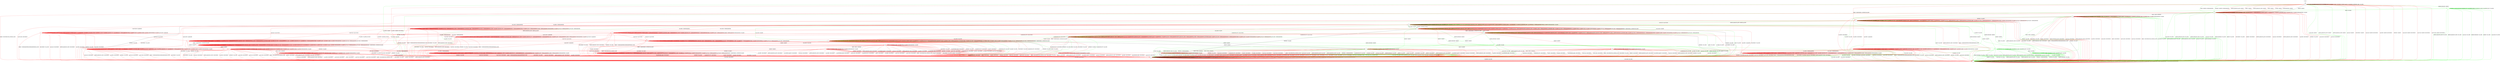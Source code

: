 digraph "" {
	graph ["Incoming time"=0.09786128997802734,
		"Outgoing time"=0.15179872512817383,
		Output="{'States': 36, 'Transitions': 837, 'Filename': '../results/ssh/OpenSSH-DropBear-z3-1.dot'}",
		Reference="{'States': 32, 'Transitions': 683, 'Filename': '../subjects/ssh/OpenSSH.dot'}",
		Solver=z3,
		Updated="{'States': 18, 'Transitions': 222, 'Filename': '../subjects/ssh/DropBear.dot'}",
		"f-measure"=0.15027624309392265,
		precision=0.3063063063063063,
		recall=0.09956076134699854
	];
	a -> a	[key=0,
		label="CH_CLOSE / CH_NONE"];
	a -> a	[key=1,
		label="CH_REQUEST_PTY / CH_NONE"];
	a -> a	[key=2,
		label="CH_EOF / CH_NONE"];
	a -> a	[key=3,
		label="CH_DATA / CH_NONE"];
	a -> a	[key=4,
		color=green,
		label="KEX30 / UNIMPLEMENTED"];
	a -> a	[key=5,
		color=red,
		label="CH_WINDOW_ADJUST / CH_NONE"];
	a -> a	[key=6,
		color=red,
		label="DEBUG / NO_RESP"];
	a -> a	[key=7,
		color=red,
		label="CH_EXTENDED_DATA / CH_NONE"];
	a -> a	[key=8,
		color=red,
		label="IGNORE / NO_RESP"];
	a -> a	[key=9,
		color=red,
		label="UNIMPLEMENTED / NO_RESP"];
	a -> b	[key=0,
		color=green,
		label="CH_OPEN / NO_CONN"];
	a -> b	[key=1,
		color=red,
		label="CH_OPEN / DISCONNECT"];
	a -> j	[key=0,
		color=green,
		label="UA_PK_NOK / NO_CONN"];
	a -> j	[key=1,
		color=green,
		label="SERVICE_REQUEST_AUTH / NO_CONN"];
	a -> j	[key=2,
		color=green,
		label="SERVICE_REQUEST_CONN / NO_CONN"];
	a -> j	[key=3,
		color=green,
		label="UA_PK_OK / NO_CONN"];
	a -> j	[key=4,
		color=green,
		label="KEXINIT_PROCEED / NO_CONN"];
	a -> j	[key=5,
		color=green,
		label="KEXINIT / NO_CONN"];
	a -> j	[key=6,
		color=red,
		label="DISCONNECT / NO_CONN"];
	a -> j	[key=7,
		color=red,
		label="KEXINIT / DISCONNECT"];
	a -> j	[key=8,
		color=red,
		label="SERVICE_REQUEST_AUTH / DISCONNECT"];
	a -> j	[key=9,
		color=red,
		label="UA_PK_OK / DISCONNECT"];
	a -> j	[key=10,
		color=red,
		label="SERVICE_REQUEST_CONN / DISCONNECT"];
	a -> j	[key=11,
		color=red,
		label="UA_NONE / DISCONNECT"];
	a -> j	[key=12,
		color=red,
		label="UA_PK_NOK / DISCONNECT"];
	a -> j	[key=13,
		color=red,
		label="KEX30 / DISCONNECT"];
	a -> j	[key=14,
		color=red,
		label="UA_PW_OK / DISCONNECT"];
	a -> j	[key=15,
		color=red,
		label="UA_PW_NOK / DISCONNECT"];
	a -> j	[key=16,
		color=red,
		label="REKEY / DISCONNECT|NO_CONN|NO_CONN"];
	a -> l	[key=0,
		label="NEWKEYS / NO_RESP"];
	b -> b	[key=0,
		label="KEXINIT / NO_CONN"];
	b -> b	[key=1,
		label="SERVICE_REQUEST_AUTH / NO_CONN"];
	b -> b	[key=2,
		label="UA_PK_OK / NO_CONN"];
	b -> b	[key=3,
		label="SERVICE_REQUEST_CONN / NO_CONN"];
	b -> b	[key=4,
		label="NEWKEYS / NO_CONN"];
	b -> b	[key=5,
		label="UA_PK_NOK / NO_CONN"];
	b -> b	[key=6,
		label="CH_OPEN / CH_MAX"];
	b -> b	[key=7,
		label="CH_REQUEST_PTY / NO_CONN"];
	b -> b	[key=8,
		label="KEX30 / NO_CONN"];
	b -> b	[key=9,
		label="CH_EOF / NO_CONN"];
	b -> b	[key=10,
		label="CH_DATA / NO_CONN"];
	b -> b	[key=11,
		color=green,
		label="KEXINIT_PROCEED / NO_CONN"];
	b -> b	[key=12,
		color=red,
		label="DISCONNECT / NO_CONN"];
	b -> b	[key=13,
		color=red,
		label="CH_WINDOW_ADJUST / NO_CONN"];
	b -> b	[key=14,
		color=red,
		label="DEBUG / NO_CONN"];
	b -> b	[key=15,
		color=red,
		label="UA_NONE / NO_CONN"];
	b -> b	[key=16,
		color=red,
		label="CH_EXTENDED_DATA / NO_CONN"];
	b -> b	[key=17,
		color=red,
		label="IGNORE / NO_CONN"];
	b -> b	[key=18,
		color=red,
		label="UNIMPLEMENTED / NO_CONN"];
	b -> b	[key=19,
		color=red,
		label="UA_PW_OK / NO_CONN"];
	b -> b	[key=20,
		color=red,
		label="UA_PW_NOK / NO_CONN"];
	b -> b	[key=21,
		color=red,
		label="REKEY / NO_CONN|NO_CONN|NO_CONN"];
	b -> j	[key=0,
		label="CH_CLOSE / NO_CONN"];
	c -> b	[key=0,
		label="NEWKEYS / NO_CONN"];
	c -> b	[key=1,
		color=green,
		label="KEX30 / NO_CONN"];
	c -> b	[key=2,
		color=green,
		label="CH_REQUEST_PTY / NO_CONN"];
	c -> b	[key=3,
		color=green,
		label="CH_DATA / NO_CONN"];
	c -> b	[key=4,
		color=red,
		label="DISCONNECT / NO_CONN"];
	c -> b	[key=5,
		color=red,
		label="CH_REQUEST_PTY / DISCONNECT"];
	c -> c	[key=0,
		label="CH_OPEN / CH_MAX"];
	c -> c	[key=1,
		label="CH_EOF / NO_RESP"];
	c -> c	[key=2,
		color=green,
		label="UA_PK_NOK / NO_RESP"];
	c -> c	[key=3,
		color=green,
		label="SERVICE_REQUEST_AUTH / SERVICE_ACCEPT"];
	c -> c	[key=4,
		color=green,
		label="SERVICE_REQUEST_CONN / SERVICE_ACCEPT"];
	c -> c	[key=5,
		color=green,
		label="UA_PK_OK / NO_RESP"];
	c -> c	[key=6,
		color=red,
		label="SERVICE_REQUEST_AUTH / NO_RESP"];
	c -> c	[key=7,
		color=red,
		label="CH_WINDOW_ADJUST / NO_RESP"];
	c -> c	[key=8,
		color=red,
		label="DEBUG / NO_RESP"];
	c -> c	[key=9,
		color=red,
		label="UA_PK_OK / UNIMPLEMENTED"];
	c -> c	[key=10,
		color=red,
		label="SERVICE_REQUEST_CONN / NO_RESP"];
	c -> c	[key=11,
		color=red,
		label="UA_NONE / UNIMPLEMENTED"];
	c -> c	[key=12,
		color=red,
		label="CH_EXTENDED_DATA / NO_RESP"];
	c -> c	[key=13,
		color=red,
		label="UA_PK_NOK / UNIMPLEMENTED"];
	c -> c	[key=14,
		color=red,
		label="KEX30 / NO_RESP"];
	c -> c	[key=15,
		color=red,
		label="IGNORE / NO_RESP"];
	c -> c	[key=16,
		color=red,
		label="CH_DATA / NO_RESP"];
	c -> c	[key=17,
		color=red,
		label="UNIMPLEMENTED / NO_RESP"];
	c -> c	[key=18,
		color=red,
		label="UA_PW_OK / UNIMPLEMENTED"];
	c -> c	[key=19,
		color=red,
		label="UA_PW_NOK / UNIMPLEMENTED"];
	c -> c	[key=20,
		color=red,
		label="REKEY / KEXINIT|KEX31+NEWKEYS|NO_RESP"];
	c -> h	[key=0,
		color=green,
		label="CH_CLOSE / NO_RESP"];
	c -> i	[key=0,
		label="KEXINIT / KEXINIT"];
	r	[color=green];
	c -> r	[key=0,
		color=green,
		label="KEXINIT_PROCEED / KEXINIT"];
	z	[color=red];
	c -> z	[key=0,
		color=red,
		label="CH_CLOSE / CH_CLOSE"];
	d -> a	[key=0,
		label="KEX30 / KEX31+NEWKEYS"];
	d -> b	[key=0,
		color=green,
		label="CH_OPEN / NO_CONN"];
	d -> b	[key=1,
		color=red,
		label="CH_OPEN / DISCONNECT"];
	d -> d	[key=0,
		label="CH_CLOSE / CH_NONE"];
	d -> d	[key=1,
		label="CH_REQUEST_PTY / CH_NONE"];
	d -> d	[key=2,
		label="CH_EOF / CH_NONE"];
	d -> d	[key=3,
		label="CH_DATA / CH_NONE"];
	d -> d	[key=4,
		color=green,
		label="NEWKEYS / UNIMPLEMENTED"];
	d -> d	[key=5,
		color=red,
		label="CH_WINDOW_ADJUST / CH_NONE"];
	d -> d	[key=6,
		color=red,
		label="DEBUG / NO_RESP"];
	d -> d	[key=7,
		color=red,
		label="CH_EXTENDED_DATA / CH_NONE"];
	d -> d	[key=8,
		color=red,
		label="IGNORE / NO_RESP"];
	d -> d	[key=9,
		color=red,
		label="UNIMPLEMENTED / NO_RESP"];
	d -> j	[key=0,
		color=green,
		label="UA_PK_NOK / NO_CONN"];
	d -> j	[key=1,
		color=green,
		label="SERVICE_REQUEST_AUTH / NO_CONN"];
	d -> j	[key=2,
		color=green,
		label="SERVICE_REQUEST_CONN / NO_CONN"];
	d -> j	[key=3,
		color=green,
		label="UA_PK_OK / NO_CONN"];
	d -> j	[key=4,
		color=green,
		label="KEXINIT_PROCEED / NO_CONN"];
	d -> j	[key=5,
		color=green,
		label="KEXINIT / NO_CONN"];
	d -> j	[key=6,
		color=red,
		label="DISCONNECT / NO_CONN"];
	d -> j	[key=7,
		color=red,
		label="KEXINIT / DISCONNECT"];
	d -> j	[key=8,
		color=red,
		label="SERVICE_REQUEST_AUTH / DISCONNECT"];
	d -> j	[key=9,
		color=red,
		label="UA_PK_OK / DISCONNECT"];
	d -> j	[key=10,
		color=red,
		label="SERVICE_REQUEST_CONN / DISCONNECT"];
	d -> j	[key=11,
		color=red,
		label="UA_NONE / DISCONNECT"];
	d -> j	[key=12,
		color=red,
		label="NEWKEYS / NO_CONN"];
	d -> j	[key=13,
		color=red,
		label="UA_PK_NOK / DISCONNECT"];
	d -> j	[key=14,
		color=red,
		label="UA_PW_OK / DISCONNECT"];
	d -> j	[key=15,
		color=red,
		label="UA_PW_NOK / DISCONNECT"];
	d -> j	[key=16,
		color=red,
		label="REKEY / DISCONNECT|NO_CONN|NO_CONN"];
	e -> b	[key=0,
		color=green,
		label="UA_PK_NOK / NO_CONN"];
	e -> b	[key=1,
		color=green,
		label="SERVICE_REQUEST_AUTH / NO_CONN"];
	e -> b	[key=2,
		color=green,
		label="SERVICE_REQUEST_CONN / NO_CONN"];
	e -> b	[key=3,
		color=green,
		label="CH_REQUEST_PTY / NO_CONN"];
	e -> b	[key=4,
		color=green,
		label="CH_DATA / NO_CONN"];
	e -> b	[key=5,
		color=green,
		label="UA_PK_OK / NO_CONN"];
	e -> b	[key=6,
		color=green,
		label="KEXINIT_PROCEED / NO_CONN"];
	e -> b	[key=7,
		color=green,
		label="KEXINIT / NO_CONN"];
	e -> b	[key=8,
		color=green,
		label="CH_EOF / NO_CONN"];
	e -> b	[key=9,
		color=red,
		label="DISCONNECT / NO_CONN"];
	e -> b	[key=10,
		color=red,
		label="KEXINIT / DISCONNECT"];
	e -> b	[key=11,
		color=red,
		label="SERVICE_REQUEST_AUTH / DISCONNECT"];
	e -> b	[key=12,
		color=red,
		label="CH_WINDOW_ADJUST / DISCONNECT"];
	e -> b	[key=13,
		color=red,
		label="UA_PK_OK / DISCONNECT"];
	e -> b	[key=14,
		color=red,
		label="SERVICE_REQUEST_CONN / DISCONNECT"];
	e -> b	[key=15,
		color=red,
		label="UA_NONE / DISCONNECT"];
	e -> b	[key=16,
		color=red,
		label="CH_EXTENDED_DATA / DISCONNECT"];
	e -> b	[key=17,
		color=red,
		label="UA_PK_NOK / DISCONNECT"];
	e -> b	[key=18,
		color=red,
		label="CH_REQUEST_PTY / DISCONNECT"];
	e -> b	[key=19,
		color=red,
		label="KEX30 / DISCONNECT"];
	e -> b	[key=20,
		color=red,
		label="CH_EOF / DISCONNECT"];
	e -> b	[key=21,
		color=red,
		label="CH_DATA / DISCONNECT"];
	e -> b	[key=22,
		color=red,
		label="UA_PW_OK / DISCONNECT"];
	e -> b	[key=23,
		color=red,
		label="UA_PW_NOK / DISCONNECT"];
	e -> b	[key=24,
		color=red,
		label="REKEY / DISCONNECT|NO_CONN|NO_CONN"];
	e -> e	[key=0,
		label="CH_OPEN / CH_MAX"];
	e -> e	[key=1,
		color=green,
		label="KEX30 / UNIMPLEMENTED"];
	e -> e	[key=2,
		color=red,
		label="DEBUG / NO_RESP"];
	e -> e	[key=3,
		color=red,
		label="IGNORE / NO_RESP"];
	e -> e	[key=4,
		color=red,
		label="UNIMPLEMENTED / NO_RESP"];
	e -> j	[key=0,
		color=green,
		label="CH_CLOSE / NO_CONN"];
	e -> j	[key=1,
		color=red,
		label="CH_CLOSE / DISCONNECT"];
	e -> n	[key=0,
		label="NEWKEYS / NO_RESP"];
	f -> b	[key=0,
		color=green,
		label="CH_OPEN / KEXINIT"];
	f -> b	[key=1,
		color=red,
		label="CH_OPEN / KEXINIT+DISCONNECT"];
	f -> d	[key=0,
		label="KEXINIT / KEXINIT"];
	f -> d	[key=1,
		color=green,
		label="KEX30 / KEXINIT+UNIMPLEMENTED"];
	f -> d	[key=2,
		color=green,
		label="NEWKEYS / KEXINIT+UNIMPLEMENTED"];
	f -> d	[key=3,
		color=red,
		label="SERVICE_REQUEST_AUTH / KEXINIT"];
	f -> d	[key=4,
		color=red,
		label="DEBUG / KEXINIT"];
	f -> d	[key=5,
		color=red,
		label="SERVICE_REQUEST_CONN / KEXINIT"];
	f -> d	[key=6,
		color=red,
		label="KEX30 / KEXINIT"];
	f -> d	[key=7,
		color=red,
		label="IGNORE / KEXINIT"];
	f -> d	[key=8,
		color=red,
		label="UNIMPLEMENTED / KEXINIT"];
	f -> f	[key=0,
		label="CH_CLOSE / CH_NONE"];
	f -> f	[key=1,
		label="CH_REQUEST_PTY / CH_NONE"];
	f -> f	[key=2,
		label="CH_EOF / CH_NONE"];
	f -> f	[key=3,
		label="CH_DATA / CH_NONE"];
	f -> f	[key=4,
		color=red,
		label="CH_WINDOW_ADJUST / CH_NONE"];
	f -> f	[key=5,
		color=red,
		label="CH_EXTENDED_DATA / CH_NONE"];
	f -> j	[key=0,
		color=green,
		label="UA_PK_NOK / KEXINIT"];
	f -> j	[key=1,
		color=green,
		label="SERVICE_REQUEST_AUTH / KEXINIT"];
	f -> j	[key=2,
		color=green,
		label="SERVICE_REQUEST_CONN / KEXINIT"];
	f -> j	[key=3,
		color=green,
		label="UA_PK_OK / KEXINIT"];
	f -> j	[key=4,
		color=red,
		label="DISCONNECT / KEXINIT"];
	f -> j	[key=5,
		color=red,
		label="UA_PK_OK / KEXINIT+DISCONNECT"];
	f -> j	[key=6,
		color=red,
		label="UA_NONE / KEXINIT+DISCONNECT"];
	f -> j	[key=7,
		color=red,
		label="NEWKEYS / KEXINIT"];
	f -> j	[key=8,
		color=red,
		label="UA_PK_NOK / KEXINIT+DISCONNECT"];
	f -> j	[key=9,
		color=red,
		label="UA_PW_OK / KEXINIT+DISCONNECT"];
	f -> j	[key=10,
		color=red,
		label="UA_PW_NOK / KEXINIT+DISCONNECT"];
	f -> l	[key=0,
		color=red,
		label="REKEY / KEXINIT|KEX31+NEWKEYS|NO_RESP"];
	o	[color=green];
	f -> o	[key=0,
		color=green,
		label="KEXINIT_PROCEED / KEXINIT"];
	g -> b	[key=0,
		label="NEWKEYS / NO_CONN"];
	g -> b	[key=1,
		color=green,
		label="KEX30 / NO_CONN"];
	g -> b	[key=2,
		color=green,
		label="CH_DATA / NO_CONN"];
	g -> b	[key=3,
		color=red,
		label="DISCONNECT / NO_CONN"];
	g -> c	[key=0,
		color=green,
		label="CH_REQUEST_PTY / CH_SUCCESS"];
	g -> g	[key=0,
		label="CH_OPEN / CH_MAX"];
	g -> g	[key=1,
		label="CH_EOF / NO_RESP"];
	g -> g	[key=2,
		color=green,
		label="UA_PK_NOK / NO_RESP"];
	g -> g	[key=3,
		color=green,
		label="SERVICE_REQUEST_AUTH / SERVICE_ACCEPT"];
	g -> g	[key=4,
		color=green,
		label="SERVICE_REQUEST_CONN / SERVICE_ACCEPT"];
	g -> g	[key=5,
		color=green,
		label="UA_PK_OK / NO_RESP"];
	g -> g	[key=6,
		color=red,
		label="SERVICE_REQUEST_AUTH / UNIMPLEMENTED"];
	g -> g	[key=7,
		color=red,
		label="CH_WINDOW_ADJUST / NO_RESP"];
	g -> g	[key=8,
		color=red,
		label="DEBUG / NO_RESP"];
	g -> g	[key=9,
		color=red,
		label="UA_PK_OK / UNIMPLEMENTED"];
	g -> g	[key=10,
		color=red,
		label="SERVICE_REQUEST_CONN / UNIMPLEMENTED"];
	g -> g	[key=11,
		color=red,
		label="UA_NONE / UNIMPLEMENTED"];
	g -> g	[key=12,
		color=red,
		label="CH_EXTENDED_DATA / NO_RESP"];
	g -> g	[key=13,
		color=red,
		label="UA_PK_NOK / UNIMPLEMENTED"];
	g -> g	[key=14,
		color=red,
		label="KEX30 / UNIMPLEMENTED"];
	g -> g	[key=15,
		color=red,
		label="IGNORE / NO_RESP"];
	g -> g	[key=16,
		color=red,
		label="CH_DATA / NO_RESP"];
	g -> g	[key=17,
		color=red,
		label="UNIMPLEMENTED / NO_RESP"];
	g -> g	[key=18,
		color=red,
		label="UA_PW_OK / UNIMPLEMENTED"];
	g -> g	[key=19,
		color=red,
		label="UA_PW_NOK / UNIMPLEMENTED"];
	g -> h	[key=0,
		color=green,
		label="CH_CLOSE / NO_RESP"];
	g -> i	[key=0,
		color=green,
		label="KEXINIT / KEXINIT"];
	g -> k	[key=0,
		color=red,
		label="CH_REQUEST_PTY / CH_SUCCESS"];
	g -> n	[key=0,
		color=red,
		label="REKEY / KEXINIT|KEX31+NEWKEYS|NO_RESP"];
	g -> r	[key=0,
		color=green,
		label="KEXINIT_PROCEED / KEXINIT"];
	t	[color=red];
	g -> t	[key=0,
		color=red,
		label="CH_CLOSE / CH_CLOSE"];
	ff	[color=red];
	g -> ff	[key=0,
		color=red,
		label="KEXINIT / KEXINIT"];
	h -> h	[key=0,
		label="SERVICE_REQUEST_AUTH / SERVICE_ACCEPT"];
	h -> h	[key=1,
		label="CH_CLOSE / CH_NONE"];
	h -> h	[key=2,
		label="CH_REQUEST_PTY / CH_NONE"];
	h -> h	[key=3,
		label="CH_EOF / CH_NONE"];
	h -> h	[key=4,
		label="CH_DATA / CH_NONE"];
	h -> h	[key=5,
		color=green,
		label="UA_PK_NOK / NO_RESP"];
	h -> h	[key=6,
		color=green,
		label="SERVICE_REQUEST_CONN / SERVICE_ACCEPT"];
	h -> h	[key=7,
		color=green,
		label="UA_PK_OK / NO_RESP"];
	h -> h	[key=8,
		color=red,
		label="KEXINIT / UNIMPLEMENTED"];
	h -> h	[key=9,
		color=red,
		label="CH_WINDOW_ADJUST / CH_NONE"];
	h -> h	[key=10,
		color=red,
		label="DEBUG / NO_RESP"];
	h -> h	[key=11,
		color=red,
		label="CH_EXTENDED_DATA / CH_NONE"];
	h -> h	[key=12,
		color=red,
		label="KEX30 / UNIMPLEMENTED"];
	h -> h	[key=13,
		color=red,
		label="IGNORE / NO_RESP"];
	h -> h	[key=14,
		color=red,
		label="UNIMPLEMENTED / NO_RESP"];
	h -> j	[key=0,
		label="NEWKEYS / NO_CONN"];
	h -> j	[key=1,
		color=green,
		label="KEX30 / NO_CONN"];
	h -> j	[key=2,
		color=red,
		label="DISCONNECT / NO_CONN"];
	h -> j	[key=3,
		color=red,
		label="SERVICE_REQUEST_CONN / DISCONNECT"];
	h -> j	[key=4,
		color=red,
		label="REKEY / UNIMPLEMENTED|UNIMPLEMENTED|NO_CONN"];
	h -> n	[key=0,
		color=green,
		label="CH_OPEN / CH_OPEN_SUCCESS"];
	p	[color=green];
	h -> p	[key=0,
		color=green,
		label="KEXINIT_PROCEED / KEXINIT"];
	q	[color=green];
	h -> q	[key=0,
		color=green,
		label="KEXINIT / KEXINIT"];
	h -> t	[key=0,
		color=red,
		label="UA_PK_OK / UA_SUCCESS"];
	h -> t	[key=1,
		color=red,
		label="UA_PW_OK / UA_SUCCESS"];
	u	[color=red];
	h -> u	[key=0,
		color=red,
		label="UA_PW_NOK / UA_FAILURE"];
	v	[color=red];
	h -> v	[key=0,
		color=red,
		label="UA_NONE / UA_FAILURE"];
	w	[color=red];
	h -> w	[key=0,
		color=red,
		label="UA_PK_NOK / UA_FAILURE"];
	x	[color=red];
	h -> x	[key=0,
		color=red,
		label="CH_OPEN / UNIMPLEMENTED"];
	i -> b	[key=0,
		color=green,
		label="UA_PK_NOK / NO_CONN"];
	i -> b	[key=1,
		color=green,
		label="SERVICE_REQUEST_AUTH / NO_CONN"];
	i -> b	[key=2,
		color=green,
		label="SERVICE_REQUEST_CONN / NO_CONN"];
	i -> b	[key=3,
		color=green,
		label="NEWKEYS / UNIMPLEMENTED"];
	i -> b	[key=4,
		color=green,
		label="CH_REQUEST_PTY / NO_CONN"];
	i -> b	[key=5,
		color=green,
		label="CH_DATA / NO_CONN"];
	i -> b	[key=6,
		color=green,
		label="UA_PK_OK / NO_CONN"];
	i -> b	[key=7,
		color=green,
		label="KEXINIT_PROCEED / NO_CONN"];
	i -> b	[key=8,
		color=green,
		label="KEXINIT / NO_CONN"];
	i -> b	[key=9,
		color=green,
		label="CH_EOF / NO_CONN"];
	i -> b	[key=10,
		color=red,
		label="DISCONNECT / NO_CONN"];
	i -> b	[key=11,
		color=red,
		label="KEXINIT / DISCONNECT"];
	i -> b	[key=12,
		color=red,
		label="SERVICE_REQUEST_AUTH / DISCONNECT"];
	i -> b	[key=13,
		color=red,
		label="CH_WINDOW_ADJUST / DISCONNECT"];
	i -> b	[key=14,
		color=red,
		label="UA_PK_OK / DISCONNECT"];
	i -> b	[key=15,
		color=red,
		label="SERVICE_REQUEST_CONN / DISCONNECT"];
	i -> b	[key=16,
		color=red,
		label="UA_NONE / DISCONNECT"];
	i -> b	[key=17,
		color=red,
		label="CH_EXTENDED_DATA / DISCONNECT"];
	i -> b	[key=18,
		color=red,
		label="NEWKEYS / NO_CONN"];
	i -> b	[key=19,
		color=red,
		label="UA_PK_NOK / DISCONNECT"];
	i -> b	[key=20,
		color=red,
		label="CH_REQUEST_PTY / DISCONNECT"];
	i -> b	[key=21,
		color=red,
		label="CH_EOF / DISCONNECT"];
	i -> b	[key=22,
		color=red,
		label="CH_DATA / DISCONNECT"];
	i -> b	[key=23,
		color=red,
		label="UA_PW_OK / DISCONNECT"];
	i -> b	[key=24,
		color=red,
		label="UA_PW_NOK / DISCONNECT"];
	i -> b	[key=25,
		color=red,
		label="REKEY / DISCONNECT|NO_CONN|NO_CONN"];
	i -> e	[key=0,
		color=green,
		label="KEX30 / KEX31+NEWKEYS"];
	i -> i	[key=0,
		label="CH_OPEN / CH_MAX"];
	i -> i	[key=1,
		color=red,
		label="DEBUG / NO_RESP"];
	i -> i	[key=2,
		color=red,
		label="IGNORE / NO_RESP"];
	i -> i	[key=3,
		color=red,
		label="UNIMPLEMENTED / NO_RESP"];
	i -> j	[key=0,
		color=green,
		label="CH_CLOSE / NO_CONN"];
	i -> j	[key=1,
		color=red,
		label="CH_CLOSE / DISCONNECT"];
	jj	[color=red];
	i -> jj	[key=0,
		color=red,
		label="KEX30 / KEX31+NEWKEYS"];
	j -> b	[key=0,
		label="CH_OPEN / NO_CONN"];
	j -> j	[key=0,
		label="KEXINIT / NO_CONN"];
	j -> j	[key=1,
		label="SERVICE_REQUEST_AUTH / NO_CONN"];
	j -> j	[key=2,
		label="UA_PK_OK / NO_CONN"];
	j -> j	[key=3,
		label="SERVICE_REQUEST_CONN / NO_CONN"];
	j -> j	[key=4,
		label="NEWKEYS / NO_CONN"];
	j -> j	[key=5,
		label="UA_PK_NOK / NO_CONN"];
	j -> j	[key=6,
		label="CH_CLOSE / CH_NONE"];
	j -> j	[key=7,
		label="CH_REQUEST_PTY / CH_NONE"];
	j -> j	[key=8,
		label="KEX30 / NO_CONN"];
	j -> j	[key=9,
		label="CH_EOF / CH_NONE"];
	j -> j	[key=10,
		label="CH_DATA / CH_NONE"];
	j -> j	[key=11,
		color=green,
		label="KEXINIT_PROCEED / NO_CONN"];
	j -> j	[key=12,
		color=red,
		label="DISCONNECT / NO_CONN"];
	j -> j	[key=13,
		color=red,
		label="CH_WINDOW_ADJUST / CH_NONE"];
	j -> j	[key=14,
		color=red,
		label="DEBUG / NO_CONN"];
	j -> j	[key=15,
		color=red,
		label="UA_NONE / NO_CONN"];
	j -> j	[key=16,
		color=red,
		label="CH_EXTENDED_DATA / CH_NONE"];
	j -> j	[key=17,
		color=red,
		label="IGNORE / NO_CONN"];
	j -> j	[key=18,
		color=red,
		label="UNIMPLEMENTED / NO_CONN"];
	j -> j	[key=19,
		color=red,
		label="UA_PW_OK / NO_CONN"];
	j -> j	[key=20,
		color=red,
		label="UA_PW_NOK / NO_CONN"];
	j -> j	[key=21,
		color=red,
		label="REKEY / NO_CONN|NO_CONN|NO_CONN"];
	k -> b	[key=0,
		label="NEWKEYS / NO_CONN"];
	k -> b	[key=1,
		color=green,
		label="KEX30 / NO_CONN"];
	k -> b	[key=2,
		color=green,
		label="CH_REQUEST_PTY / NO_CONN"];
	k -> b	[key=3,
		color=red,
		label="DISCONNECT / NO_CONN"];
	k -> b	[key=4,
		color=red,
		label="CH_REQUEST_PTY / DISCONNECT"];
	k -> c	[key=0,
		color=green,
		label="CH_EOF / CH_EOF"];
	k -> c	[key=1,
		color=red,
		label="REKEY / KEXINIT|KEX31+NEWKEYS|NO_RESP"];
	k -> h	[key=0,
		color=green,
		label="CH_CLOSE / CH_EOF"];
	k -> i	[key=0,
		label="KEXINIT / KEXINIT"];
	k -> k	[key=0,
		label="CH_OPEN / CH_MAX"];
	k -> k	[key=1,
		label="CH_DATA / NO_RESP"];
	k -> k	[key=2,
		color=green,
		label="UA_PK_NOK / NO_RESP"];
	k -> k	[key=3,
		color=green,
		label="SERVICE_REQUEST_AUTH / SERVICE_ACCEPT"];
	k -> k	[key=4,
		color=green,
		label="SERVICE_REQUEST_CONN / SERVICE_ACCEPT"];
	k -> k	[key=5,
		color=green,
		label="UA_PK_OK / NO_RESP"];
	k -> k	[key=6,
		color=red,
		label="SERVICE_REQUEST_AUTH / UNIMPLEMENTED"];
	k -> k	[key=7,
		color=red,
		label="CH_WINDOW_ADJUST / NO_RESP"];
	k -> k	[key=8,
		color=red,
		label="DEBUG / NO_RESP"];
	k -> k	[key=9,
		color=red,
		label="UA_PK_OK / UNIMPLEMENTED"];
	k -> k	[key=10,
		color=red,
		label="SERVICE_REQUEST_CONN / UNIMPLEMENTED"];
	k -> k	[key=11,
		color=red,
		label="UA_NONE / UNIMPLEMENTED"];
	k -> k	[key=12,
		color=red,
		label="CH_EXTENDED_DATA / NO_RESP"];
	k -> k	[key=13,
		color=red,
		label="UA_PK_NOK / UNIMPLEMENTED"];
	k -> k	[key=14,
		color=red,
		label="KEX30 / UNIMPLEMENTED"];
	k -> k	[key=15,
		color=red,
		label="IGNORE / NO_RESP"];
	k -> k	[key=16,
		color=red,
		label="CH_EOF / NO_RESP"];
	k -> k	[key=17,
		color=red,
		label="UNIMPLEMENTED / NO_RESP"];
	k -> k	[key=18,
		color=red,
		label="UA_PW_OK / UNIMPLEMENTED"];
	k -> k	[key=19,
		color=red,
		label="UA_PW_NOK / UNIMPLEMENTED"];
	k -> r	[key=0,
		color=green,
		label="KEXINIT_PROCEED / KEXINIT"];
	k -> t	[key=0,
		color=red,
		label="CH_CLOSE / CH_CLOSE"];
	l -> b	[key=0,
		color=green,
		label="CH_OPEN / NO_CONN"];
	l -> h	[key=0,
		color=green,
		label="UA_PK_OK / UA_SUCCESS"];
	l -> h	[key=1,
		color=red,
		label="SERVICE_REQUEST_AUTH / SERVICE_ACCEPT"];
	l -> j	[key=0,
		label="NEWKEYS / NO_CONN"];
	l -> j	[key=1,
		color=green,
		label="KEX30 / NO_CONN"];
	l -> j	[key=2,
		color=green,
		label="SERVICE_REQUEST_CONN / NO_CONN"];
	l -> j	[key=3,
		color=red,
		label="DISCONNECT / NO_CONN"];
	l -> j	[key=4,
		color=red,
		label="SERVICE_REQUEST_CONN / DISCONNECT"];
	l -> j	[key=5,
		color=red,
		label="REKEY / UNIMPLEMENTED|UNIMPLEMENTED|NO_CONN"];
	l -> l	[key=0,
		label="CH_CLOSE / CH_NONE"];
	l -> l	[key=1,
		label="CH_REQUEST_PTY / CH_NONE"];
	l -> l	[key=2,
		label="CH_EOF / CH_NONE"];
	l -> l	[key=3,
		label="CH_DATA / CH_NONE"];
	l -> l	[key=4,
		color=green,
		label="UA_PK_NOK / UA_FAILURE"];
	l -> l	[key=5,
		color=green,
		label="SERVICE_REQUEST_AUTH / SERVICE_ACCEPT"];
	l -> l	[key=6,
		color=red,
		label="KEXINIT / UNIMPLEMENTED"];
	l -> l	[key=7,
		color=red,
		label="CH_WINDOW_ADJUST / CH_NONE"];
	l -> l	[key=8,
		color=red,
		label="DEBUG / NO_RESP"];
	l -> l	[key=9,
		color=red,
		label="UA_PK_OK / UNIMPLEMENTED"];
	l -> l	[key=10,
		color=red,
		label="UA_NONE / UNIMPLEMENTED"];
	l -> l	[key=11,
		color=red,
		label="CH_EXTENDED_DATA / CH_NONE"];
	l -> l	[key=12,
		color=red,
		label="UA_PK_NOK / UNIMPLEMENTED"];
	l -> l	[key=13,
		color=red,
		label="KEX30 / UNIMPLEMENTED"];
	l -> l	[key=14,
		color=red,
		label="IGNORE / NO_RESP"];
	l -> l	[key=15,
		color=red,
		label="UNIMPLEMENTED / NO_RESP"];
	l -> l	[key=16,
		color=red,
		label="UA_PW_OK / UNIMPLEMENTED"];
	l -> l	[key=17,
		color=red,
		label="UA_PW_NOK / UNIMPLEMENTED"];
	l -> p	[key=0,
		color=green,
		label="KEXINIT_PROCEED / KEXINIT"];
	l -> q	[key=0,
		color=green,
		label="KEXINIT / KEXINIT"];
	s	[color=red];
	l -> s	[key=0,
		color=red,
		label="CH_OPEN / UNIMPLEMENTED"];
	m -> f	[key=0];
	n -> b	[key=0,
		label="NEWKEYS / NO_CONN"];
	n -> b	[key=1,
		color=green,
		label="KEX30 / NO_CONN"];
	n -> b	[key=2,
		color=red,
		label="DISCONNECT / NO_CONN"];
	n -> c	[key=0,
		color=red,
		label="CH_REQUEST_PTY / CH_SUCCESS"];
	n -> g	[key=0,
		color=green,
		label="CH_EOF / CH_EOF"];
	n -> h	[key=0,
		color=green,
		label="CH_CLOSE / CH_EOF"];
	n -> i	[key=0,
		color=green,
		label="KEXINIT / KEXINIT"];
	n -> k	[key=0,
		color=green,
		label="CH_REQUEST_PTY / CH_SUCCESS"];
	n -> n	[key=0,
		label="CH_OPEN / CH_MAX"];
	n -> n	[key=1,
		label="CH_DATA / NO_RESP"];
	n -> n	[key=2,
		color=green,
		label="UA_PK_NOK / NO_RESP"];
	n -> n	[key=3,
		color=green,
		label="SERVICE_REQUEST_AUTH / SERVICE_ACCEPT"];
	n -> n	[key=4,
		color=green,
		label="SERVICE_REQUEST_CONN / SERVICE_ACCEPT"];
	n -> n	[key=5,
		color=green,
		label="UA_PK_OK / NO_RESP"];
	n -> n	[key=6,
		color=red,
		label="SERVICE_REQUEST_AUTH / NO_RESP"];
	n -> n	[key=7,
		color=red,
		label="CH_WINDOW_ADJUST / NO_RESP"];
	n -> n	[key=8,
		color=red,
		label="DEBUG / NO_RESP"];
	n -> n	[key=9,
		color=red,
		label="UA_PK_OK / UNIMPLEMENTED"];
	n -> n	[key=10,
		color=red,
		label="SERVICE_REQUEST_CONN / NO_RESP"];
	n -> n	[key=11,
		color=red,
		label="UA_NONE / UNIMPLEMENTED"];
	n -> n	[key=12,
		color=red,
		label="CH_EXTENDED_DATA / NO_RESP"];
	n -> n	[key=13,
		color=red,
		label="UA_PK_NOK / UNIMPLEMENTED"];
	n -> n	[key=14,
		color=red,
		label="KEX30 / NO_RESP"];
	n -> n	[key=15,
		color=red,
		label="IGNORE / NO_RESP"];
	n -> n	[key=16,
		color=red,
		label="CH_EOF / NO_RESP"];
	n -> n	[key=17,
		color=red,
		label="UNIMPLEMENTED / NO_RESP"];
	n -> n	[key=18,
		color=red,
		label="UA_PW_OK / UNIMPLEMENTED"];
	n -> n	[key=19,
		color=red,
		label="UA_PW_NOK / UNIMPLEMENTED"];
	n -> n	[key=20,
		color=red,
		label="REKEY / KEXINIT|KEX31+NEWKEYS|NO_RESP"];
	n -> r	[key=0,
		color=green,
		label="KEXINIT_PROCEED / KEXINIT"];
	n -> z	[key=0,
		color=red,
		label="CH_CLOSE / CH_CLOSE"];
	n -> ff	[key=0,
		color=red,
		label="KEXINIT / KEXINIT"];
	o -> b	[key=0,
		color=green,
		label="CH_OPEN / NO_CONN"];
	o -> d	[key=0,
		color=green,
		label="KEX30 / NO_RESP"];
	o -> j	[key=0,
		color=green,
		label="UA_PK_NOK / NO_CONN"];
	o -> j	[key=1,
		color=green,
		label="SERVICE_REQUEST_AUTH / NO_CONN"];
	o -> j	[key=2,
		color=green,
		label="SERVICE_REQUEST_CONN / NO_CONN"];
	o -> j	[key=3,
		color=green,
		label="UA_PK_OK / NO_CONN"];
	o -> j	[key=4,
		color=green,
		label="KEXINIT_PROCEED / NO_CONN"];
	o -> j	[key=5,
		color=green,
		label="KEXINIT / NO_CONN"];
	o -> o	[key=0,
		color=green,
		label="NEWKEYS / UNIMPLEMENTED"];
	o -> o	[key=1,
		color=green,
		label="CH_REQUEST_PTY / CH_NONE"];
	o -> o	[key=2,
		color=green,
		label="CH_DATA / CH_NONE"];
	o -> o	[key=3,
		color=green,
		label="CH_CLOSE / CH_NONE"];
	o -> o	[key=4,
		color=green,
		label="CH_EOF / CH_NONE"];
	p -> b	[key=0,
		color=green,
		label="CH_OPEN / NO_CONN"];
	p -> j	[key=0,
		color=green,
		label="UA_PK_NOK / NO_CONN"];
	p -> j	[key=1,
		color=green,
		label="SERVICE_REQUEST_AUTH / NO_CONN"];
	p -> j	[key=2,
		color=green,
		label="SERVICE_REQUEST_CONN / NO_CONN"];
	p -> j	[key=3,
		color=green,
		label="NEWKEYS / UNIMPLEMENTED"];
	p -> j	[key=4,
		color=green,
		label="UA_PK_OK / NO_CONN"];
	p -> j	[key=5,
		color=green,
		label="KEXINIT_PROCEED / NO_CONN"];
	p -> j	[key=6,
		color=green,
		label="KEXINIT / NO_CONN"];
	p -> p	[key=0,
		color=green,
		label="CH_REQUEST_PTY / CH_NONE"];
	p -> p	[key=1,
		color=green,
		label="CH_DATA / CH_NONE"];
	p -> p	[key=2,
		color=green,
		label="CH_CLOSE / CH_NONE"];
	p -> p	[key=3,
		color=green,
		label="CH_EOF / CH_NONE"];
	p -> q	[key=0,
		color=green,
		label="KEX30 / NO_RESP"];
	q -> a	[key=0,
		color=green,
		label="KEX30 / KEX31+NEWKEYS"];
	q -> b	[key=0,
		color=green,
		label="CH_OPEN / NO_CONN"];
	q -> j	[key=0,
		color=green,
		label="UA_PK_NOK / NO_CONN"];
	q -> j	[key=1,
		color=green,
		label="SERVICE_REQUEST_AUTH / NO_CONN"];
	q -> j	[key=2,
		color=green,
		label="SERVICE_REQUEST_CONN / NO_CONN"];
	q -> j	[key=3,
		color=green,
		label="NEWKEYS / UNIMPLEMENTED"];
	q -> j	[key=4,
		color=green,
		label="UA_PK_OK / NO_CONN"];
	q -> j	[key=5,
		color=green,
		label="KEXINIT_PROCEED / NO_CONN"];
	q -> j	[key=6,
		color=green,
		label="KEXINIT / NO_CONN"];
	q -> q	[key=0,
		color=green,
		label="CH_REQUEST_PTY / CH_NONE"];
	q -> q	[key=1,
		color=green,
		label="CH_DATA / CH_NONE"];
	q -> q	[key=2,
		color=green,
		label="CH_CLOSE / CH_NONE"];
	q -> q	[key=3,
		color=green,
		label="CH_EOF / CH_NONE"];
	r -> b	[key=0,
		color=green,
		label="UA_PK_NOK / NO_CONN"];
	r -> b	[key=1,
		color=green,
		label="SERVICE_REQUEST_AUTH / NO_CONN"];
	r -> b	[key=2,
		color=green,
		label="SERVICE_REQUEST_CONN / NO_CONN"];
	r -> b	[key=3,
		color=green,
		label="NEWKEYS / UNIMPLEMENTED"];
	r -> b	[key=4,
		color=green,
		label="CH_REQUEST_PTY / NO_CONN"];
	r -> b	[key=5,
		color=green,
		label="CH_DATA / NO_CONN"];
	r -> b	[key=6,
		color=green,
		label="UA_PK_OK / NO_CONN"];
	r -> b	[key=7,
		color=green,
		label="KEXINIT_PROCEED / NO_CONN"];
	r -> b	[key=8,
		color=green,
		label="KEXINIT / NO_CONN"];
	r -> b	[key=9,
		color=green,
		label="CH_EOF / NO_CONN"];
	r -> i	[key=0,
		color=green,
		label="KEX30 / NO_RESP"];
	r -> j	[key=0,
		color=green,
		label="CH_CLOSE / NO_CONN"];
	r -> r	[key=0,
		color=green,
		label="CH_OPEN / CH_MAX"];
	s -> b	[key=0,
		color=red,
		label="DISCONNECT / NO_CONN"];
	s -> b	[key=1,
		color=red,
		label="SERVICE_REQUEST_CONN / DISCONNECT"];
	s -> b	[key=2,
		color=red,
		label="NEWKEYS / NO_CONN"];
	s -> b	[key=3,
		color=red,
		label="REKEY / UNIMPLEMENTED|UNIMPLEMENTED|NO_CONN"];
	s -> l	[key=0,
		color=red,
		label="CH_CLOSE / UNIMPLEMENTED"];
	s -> s	[key=0,
		color=red,
		label="KEXINIT / UNIMPLEMENTED"];
	s -> s	[key=1,
		color=red,
		label="CH_WINDOW_ADJUST / UNIMPLEMENTED"];
	s -> s	[key=2,
		color=red,
		label="DEBUG / NO_RESP"];
	s -> s	[key=3,
		color=red,
		label="UA_PK_OK / UNIMPLEMENTED"];
	s -> s	[key=4,
		color=red,
		label="UA_NONE / UNIMPLEMENTED"];
	s -> s	[key=5,
		color=red,
		label="CH_EXTENDED_DATA / UNIMPLEMENTED"];
	s -> s	[key=6,
		color=red,
		label="UA_PK_NOK / UNIMPLEMENTED"];
	s -> s	[key=7,
		color=red,
		label="CH_OPEN / CH_MAX"];
	s -> s	[key=8,
		color=red,
		label="CH_REQUEST_PTY / UNIMPLEMENTED"];
	s -> s	[key=9,
		color=red,
		label="KEX30 / UNIMPLEMENTED"];
	s -> s	[key=10,
		color=red,
		label="IGNORE / NO_RESP"];
	s -> s	[key=11,
		color=red,
		label="CH_EOF / UNIMPLEMENTED"];
	s -> s	[key=12,
		color=red,
		label="CH_DATA / UNIMPLEMENTED"];
	s -> s	[key=13,
		color=red,
		label="UNIMPLEMENTED / NO_RESP"];
	s -> s	[key=14,
		color=red,
		label="UA_PW_OK / UNIMPLEMENTED"];
	s -> s	[key=15,
		color=red,
		label="UA_PW_NOK / UNIMPLEMENTED"];
	s -> x	[key=0,
		color=red,
		label="SERVICE_REQUEST_AUTH / SERVICE_ACCEPT"];
	t -> g	[key=0,
		color=red,
		label="CH_OPEN / CH_OPEN_SUCCESS"];
	t -> j	[key=0,
		color=red,
		label="DISCONNECT / NO_CONN"];
	t -> j	[key=1,
		color=red,
		label="NEWKEYS / NO_CONN"];
	t -> t	[key=0,
		color=red,
		label="SERVICE_REQUEST_AUTH / UNIMPLEMENTED"];
	t -> t	[key=1,
		color=red,
		label="CH_WINDOW_ADJUST / CH_NONE"];
	t -> t	[key=2,
		color=red,
		label="DEBUG / NO_RESP"];
	t -> t	[key=3,
		color=red,
		label="UA_PK_OK / UNIMPLEMENTED"];
	t -> t	[key=4,
		color=red,
		label="SERVICE_REQUEST_CONN / UNIMPLEMENTED"];
	t -> t	[key=5,
		color=red,
		label="UA_NONE / UNIMPLEMENTED"];
	t -> t	[key=6,
		color=red,
		label="CH_EXTENDED_DATA / CH_NONE"];
	t -> t	[key=7,
		color=red,
		label="UA_PK_NOK / UNIMPLEMENTED"];
	t -> t	[key=8,
		color=red,
		label="CH_CLOSE / CH_NONE"];
	t -> t	[key=9,
		color=red,
		label="CH_REQUEST_PTY / CH_NONE"];
	t -> t	[key=10,
		color=red,
		label="KEX30 / UNIMPLEMENTED"];
	t -> t	[key=11,
		color=red,
		label="IGNORE / NO_RESP"];
	t -> t	[key=12,
		color=red,
		label="CH_EOF / CH_NONE"];
	t -> t	[key=13,
		color=red,
		label="CH_DATA / CH_NONE"];
	t -> t	[key=14,
		color=red,
		label="UNIMPLEMENTED / NO_RESP"];
	t -> t	[key=15,
		color=red,
		label="UA_PW_OK / UNIMPLEMENTED"];
	t -> t	[key=16,
		color=red,
		label="UA_PW_NOK / UNIMPLEMENTED"];
	y	[color=red];
	t -> y	[key=0,
		color=red,
		label="KEXINIT / KEXINIT"];
	t -> z	[key=0,
		color=red,
		label="REKEY / KEXINIT|KEX31+NEWKEYS|NO_RESP"];
	u -> j	[key=0,
		color=red,
		label="DISCONNECT / NO_CONN"];
	u -> j	[key=1,
		color=red,
		label="UA_PK_OK / DISCONNECT"];
	u -> j	[key=2,
		color=red,
		label="SERVICE_REQUEST_CONN / DISCONNECT"];
	u -> j	[key=3,
		color=red,
		label="UA_NONE / DISCONNECT"];
	u -> j	[key=4,
		color=red,
		label="NEWKEYS / NO_CONN"];
	u -> j	[key=5,
		color=red,
		label="UA_PK_NOK / DISCONNECT"];
	u -> j	[key=6,
		color=red,
		label="REKEY / UNIMPLEMENTED|UNIMPLEMENTED|NO_CONN"];
	u -> t	[key=0,
		color=red,
		label="UA_PW_OK / UA_SUCCESS"];
	u -> u	[key=0,
		color=red,
		label="KEXINIT / UNIMPLEMENTED"];
	u -> u	[key=1,
		color=red,
		label="SERVICE_REQUEST_AUTH / SERVICE_ACCEPT"];
	u -> u	[key=2,
		color=red,
		label="CH_WINDOW_ADJUST / CH_NONE"];
	u -> u	[key=3,
		color=red,
		label="DEBUG / NO_RESP"];
	u -> u	[key=4,
		color=red,
		label="CH_EXTENDED_DATA / CH_NONE"];
	u -> u	[key=5,
		color=red,
		label="CH_CLOSE / CH_NONE"];
	u -> u	[key=6,
		color=red,
		label="CH_REQUEST_PTY / CH_NONE"];
	u -> u	[key=7,
		color=red,
		label="KEX30 / UNIMPLEMENTED"];
	u -> u	[key=8,
		color=red,
		label="IGNORE / NO_RESP"];
	u -> u	[key=9,
		color=red,
		label="CH_EOF / CH_NONE"];
	u -> u	[key=10,
		color=red,
		label="CH_DATA / CH_NONE"];
	u -> u	[key=11,
		color=red,
		label="UNIMPLEMENTED / NO_RESP"];
	u -> u	[key=12,
		color=red,
		label="UA_PW_NOK / UA_FAILURE"];
	aa	[color=red];
	u -> aa	[key=0,
		color=red,
		label="CH_OPEN / UNIMPLEMENTED"];
	v -> j	[key=0,
		color=red,
		label="DISCONNECT / NO_CONN"];
	v -> j	[key=1,
		color=red,
		label="UA_PK_OK / DISCONNECT"];
	v -> j	[key=2,
		color=red,
		label="SERVICE_REQUEST_CONN / DISCONNECT"];
	v -> j	[key=3,
		color=red,
		label="NEWKEYS / NO_CONN"];
	v -> j	[key=4,
		color=red,
		label="UA_PK_NOK / DISCONNECT"];
	v -> j	[key=5,
		color=red,
		label="UA_PW_OK / DISCONNECT"];
	v -> j	[key=6,
		color=red,
		label="UA_PW_NOK / DISCONNECT"];
	v -> j	[key=7,
		color=red,
		label="REKEY / UNIMPLEMENTED|UNIMPLEMENTED|NO_CONN"];
	v -> v	[key=0,
		color=red,
		label="KEXINIT / UNIMPLEMENTED"];
	v -> v	[key=1,
		color=red,
		label="SERVICE_REQUEST_AUTH / SERVICE_ACCEPT"];
	v -> v	[key=2,
		color=red,
		label="CH_WINDOW_ADJUST / CH_NONE"];
	v -> v	[key=3,
		color=red,
		label="DEBUG / NO_RESP"];
	v -> v	[key=4,
		color=red,
		label="UA_NONE / UA_FAILURE"];
	v -> v	[key=5,
		color=red,
		label="CH_EXTENDED_DATA / CH_NONE"];
	v -> v	[key=6,
		color=red,
		label="CH_CLOSE / CH_NONE"];
	v -> v	[key=7,
		color=red,
		label="CH_REQUEST_PTY / CH_NONE"];
	v -> v	[key=8,
		color=red,
		label="KEX30 / UNIMPLEMENTED"];
	v -> v	[key=9,
		color=red,
		label="IGNORE / NO_RESP"];
	v -> v	[key=10,
		color=red,
		label="CH_EOF / CH_NONE"];
	v -> v	[key=11,
		color=red,
		label="CH_DATA / CH_NONE"];
	v -> v	[key=12,
		color=red,
		label="UNIMPLEMENTED / NO_RESP"];
	bb	[color=red];
	v -> bb	[key=0,
		color=red,
		label="CH_OPEN / UNIMPLEMENTED"];
	w -> j	[key=0,
		color=red,
		label="DISCONNECT / NO_CONN"];
	w -> j	[key=1,
		color=red,
		label="UA_PK_OK / DISCONNECT"];
	w -> j	[key=2,
		color=red,
		label="SERVICE_REQUEST_CONN / DISCONNECT"];
	w -> j	[key=3,
		color=red,
		label="UA_NONE / DISCONNECT"];
	w -> j	[key=4,
		color=red,
		label="NEWKEYS / NO_CONN"];
	w -> j	[key=5,
		color=red,
		label="UA_PW_OK / DISCONNECT"];
	w -> j	[key=6,
		color=red,
		label="UA_PW_NOK / DISCONNECT"];
	w -> j	[key=7,
		color=red,
		label="REKEY / UNIMPLEMENTED|UNIMPLEMENTED|NO_CONN"];
	w -> w	[key=0,
		color=red,
		label="KEXINIT / UNIMPLEMENTED"];
	w -> w	[key=1,
		color=red,
		label="SERVICE_REQUEST_AUTH / SERVICE_ACCEPT"];
	w -> w	[key=2,
		color=red,
		label="CH_WINDOW_ADJUST / CH_NONE"];
	w -> w	[key=3,
		color=red,
		label="DEBUG / NO_RESP"];
	w -> w	[key=4,
		color=red,
		label="CH_EXTENDED_DATA / CH_NONE"];
	w -> w	[key=5,
		color=red,
		label="UA_PK_NOK / UA_FAILURE"];
	w -> w	[key=6,
		color=red,
		label="CH_CLOSE / CH_NONE"];
	w -> w	[key=7,
		color=red,
		label="CH_REQUEST_PTY / CH_NONE"];
	w -> w	[key=8,
		color=red,
		label="KEX30 / UNIMPLEMENTED"];
	w -> w	[key=9,
		color=red,
		label="IGNORE / NO_RESP"];
	w -> w	[key=10,
		color=red,
		label="CH_EOF / CH_NONE"];
	w -> w	[key=11,
		color=red,
		label="CH_DATA / CH_NONE"];
	w -> w	[key=12,
		color=red,
		label="UNIMPLEMENTED / NO_RESP"];
	cc	[color=red];
	w -> cc	[key=0,
		color=red,
		label="CH_OPEN / UNIMPLEMENTED"];
	x -> b	[key=0,
		color=red,
		label="DISCONNECT / NO_CONN"];
	x -> b	[key=1,
		color=red,
		label="SERVICE_REQUEST_CONN / DISCONNECT"];
	x -> b	[key=2,
		color=red,
		label="NEWKEYS / NO_CONN"];
	x -> b	[key=3,
		color=red,
		label="REKEY / UNIMPLEMENTED|UNIMPLEMENTED|NO_CONN"];
	x -> h	[key=0,
		color=red,
		label="CH_CLOSE / UNIMPLEMENTED"];
	x -> x	[key=0,
		color=red,
		label="KEXINIT / UNIMPLEMENTED"];
	x -> x	[key=1,
		color=red,
		label="SERVICE_REQUEST_AUTH / SERVICE_ACCEPT"];
	x -> x	[key=2,
		color=red,
		label="CH_WINDOW_ADJUST / UNIMPLEMENTED"];
	x -> x	[key=3,
		color=red,
		label="DEBUG / NO_RESP"];
	x -> x	[key=4,
		color=red,
		label="CH_EXTENDED_DATA / UNIMPLEMENTED"];
	x -> x	[key=5,
		color=red,
		label="CH_OPEN / CH_MAX"];
	x -> x	[key=6,
		color=red,
		label="CH_REQUEST_PTY / UNIMPLEMENTED"];
	x -> x	[key=7,
		color=red,
		label="KEX30 / UNIMPLEMENTED"];
	x -> x	[key=8,
		color=red,
		label="IGNORE / NO_RESP"];
	x -> x	[key=9,
		color=red,
		label="CH_EOF / UNIMPLEMENTED"];
	x -> x	[key=10,
		color=red,
		label="CH_DATA / UNIMPLEMENTED"];
	x -> x	[key=11,
		color=red,
		label="UNIMPLEMENTED / NO_RESP"];
	x -> aa	[key=0,
		color=red,
		label="UA_PW_NOK / UA_FAILURE"];
	x -> bb	[key=0,
		color=red,
		label="UA_NONE / UA_FAILURE"];
	x -> cc	[key=0,
		color=red,
		label="UA_PK_NOK / UA_FAILURE"];
	dd	[color=red];
	x -> dd	[key=0,
		color=red,
		label="UA_PK_OK / UA_SUCCESS"];
	x -> dd	[key=1,
		color=red,
		label="UA_PW_OK / UA_SUCCESS"];
	y -> b	[key=0,
		color=red,
		label="CH_OPEN / DISCONNECT"];
	y -> j	[key=0,
		color=red,
		label="DISCONNECT / NO_CONN"];
	y -> j	[key=1,
		color=red,
		label="KEXINIT / DISCONNECT"];
	y -> j	[key=2,
		color=red,
		label="SERVICE_REQUEST_AUTH / DISCONNECT"];
	y -> j	[key=3,
		color=red,
		label="UA_PK_OK / DISCONNECT"];
	y -> j	[key=4,
		color=red,
		label="SERVICE_REQUEST_CONN / DISCONNECT"];
	y -> j	[key=5,
		color=red,
		label="UA_NONE / DISCONNECT"];
	y -> j	[key=6,
		color=red,
		label="NEWKEYS / NO_CONN"];
	y -> j	[key=7,
		color=red,
		label="UA_PK_NOK / DISCONNECT"];
	y -> j	[key=8,
		color=red,
		label="UA_PW_OK / DISCONNECT"];
	y -> j	[key=9,
		color=red,
		label="UA_PW_NOK / DISCONNECT"];
	y -> j	[key=10,
		color=red,
		label="REKEY / DISCONNECT|NO_CONN|NO_CONN"];
	y -> y	[key=0,
		color=red,
		label="CH_WINDOW_ADJUST / CH_NONE"];
	y -> y	[key=1,
		color=red,
		label="DEBUG / NO_RESP"];
	y -> y	[key=2,
		color=red,
		label="CH_EXTENDED_DATA / CH_NONE"];
	y -> y	[key=3,
		color=red,
		label="CH_CLOSE / CH_NONE"];
	y -> y	[key=4,
		color=red,
		label="CH_REQUEST_PTY / CH_NONE"];
	y -> y	[key=5,
		color=red,
		label="IGNORE / NO_RESP"];
	y -> y	[key=6,
		color=red,
		label="CH_EOF / CH_NONE"];
	y -> y	[key=7,
		color=red,
		label="CH_DATA / CH_NONE"];
	y -> y	[key=8,
		color=red,
		label="UNIMPLEMENTED / NO_RESP"];
	ee	[color=red];
	y -> ee	[key=0,
		color=red,
		label="KEX30 / KEX31+NEWKEYS"];
	z -> j	[key=0,
		color=red,
		label="DISCONNECT / NO_CONN"];
	z -> j	[key=1,
		color=red,
		label="NEWKEYS / NO_CONN"];
	z -> n	[key=0,
		color=red,
		label="CH_OPEN / CH_OPEN_SUCCESS"];
	z -> y	[key=0,
		color=red,
		label="KEXINIT / KEXINIT"];
	z -> z	[key=0,
		color=red,
		label="SERVICE_REQUEST_AUTH / NO_RESP"];
	z -> z	[key=1,
		color=red,
		label="CH_WINDOW_ADJUST / CH_NONE"];
	z -> z	[key=2,
		color=red,
		label="DEBUG / NO_RESP"];
	z -> z	[key=3,
		color=red,
		label="UA_PK_OK / UNIMPLEMENTED"];
	z -> z	[key=4,
		color=red,
		label="SERVICE_REQUEST_CONN / NO_RESP"];
	z -> z	[key=5,
		color=red,
		label="UA_NONE / UNIMPLEMENTED"];
	z -> z	[key=6,
		color=red,
		label="CH_EXTENDED_DATA / CH_NONE"];
	z -> z	[key=7,
		color=red,
		label="UA_PK_NOK / UNIMPLEMENTED"];
	z -> z	[key=8,
		color=red,
		label="CH_CLOSE / CH_NONE"];
	z -> z	[key=9,
		color=red,
		label="CH_REQUEST_PTY / CH_NONE"];
	z -> z	[key=10,
		color=red,
		label="KEX30 / NO_RESP"];
	z -> z	[key=11,
		color=red,
		label="IGNORE / NO_RESP"];
	z -> z	[key=12,
		color=red,
		label="CH_EOF / CH_NONE"];
	z -> z	[key=13,
		color=red,
		label="CH_DATA / CH_NONE"];
	z -> z	[key=14,
		color=red,
		label="UNIMPLEMENTED / NO_RESP"];
	z -> z	[key=15,
		color=red,
		label="UA_PW_OK / UNIMPLEMENTED"];
	z -> z	[key=16,
		color=red,
		label="UA_PW_NOK / UNIMPLEMENTED"];
	z -> z	[key=17,
		color=red,
		label="REKEY / KEXINIT|KEX31+NEWKEYS|NO_RESP"];
	aa -> b	[key=0,
		color=red,
		label="DISCONNECT / NO_CONN"];
	aa -> b	[key=1,
		color=red,
		label="UA_PK_OK / DISCONNECT"];
	aa -> b	[key=2,
		color=red,
		label="SERVICE_REQUEST_CONN / DISCONNECT"];
	aa -> b	[key=3,
		color=red,
		label="UA_NONE / DISCONNECT"];
	aa -> b	[key=4,
		color=red,
		label="NEWKEYS / NO_CONN"];
	aa -> b	[key=5,
		color=red,
		label="UA_PK_NOK / DISCONNECT"];
	aa -> b	[key=6,
		color=red,
		label="REKEY / UNIMPLEMENTED|UNIMPLEMENTED|NO_CONN"];
	aa -> u	[key=0,
		color=red,
		label="CH_CLOSE / UNIMPLEMENTED"];
	aa -> aa	[key=0,
		color=red,
		label="KEXINIT / UNIMPLEMENTED"];
	aa -> aa	[key=1,
		color=red,
		label="SERVICE_REQUEST_AUTH / SERVICE_ACCEPT"];
	aa -> aa	[key=2,
		color=red,
		label="CH_WINDOW_ADJUST / UNIMPLEMENTED"];
	aa -> aa	[key=3,
		color=red,
		label="DEBUG / NO_RESP"];
	aa -> aa	[key=4,
		color=red,
		label="CH_EXTENDED_DATA / UNIMPLEMENTED"];
	aa -> aa	[key=5,
		color=red,
		label="CH_OPEN / CH_MAX"];
	aa -> aa	[key=6,
		color=red,
		label="CH_REQUEST_PTY / UNIMPLEMENTED"];
	aa -> aa	[key=7,
		color=red,
		label="KEX30 / UNIMPLEMENTED"];
	aa -> aa	[key=8,
		color=red,
		label="IGNORE / NO_RESP"];
	aa -> aa	[key=9,
		color=red,
		label="CH_EOF / UNIMPLEMENTED"];
	aa -> aa	[key=10,
		color=red,
		label="CH_DATA / UNIMPLEMENTED"];
	aa -> aa	[key=11,
		color=red,
		label="UNIMPLEMENTED / NO_RESP"];
	aa -> aa	[key=12,
		color=red,
		label="UA_PW_NOK / UA_FAILURE"];
	aa -> dd	[key=0,
		color=red,
		label="UA_PW_OK / UA_SUCCESS"];
	bb -> b	[key=0,
		color=red,
		label="DISCONNECT / NO_CONN"];
	bb -> b	[key=1,
		color=red,
		label="UA_PK_OK / DISCONNECT"];
	bb -> b	[key=2,
		color=red,
		label="SERVICE_REQUEST_CONN / DISCONNECT"];
	bb -> b	[key=3,
		color=red,
		label="NEWKEYS / NO_CONN"];
	bb -> b	[key=4,
		color=red,
		label="UA_PK_NOK / DISCONNECT"];
	bb -> b	[key=5,
		color=red,
		label="UA_PW_OK / DISCONNECT"];
	bb -> b	[key=6,
		color=red,
		label="UA_PW_NOK / DISCONNECT"];
	bb -> b	[key=7,
		color=red,
		label="REKEY / UNIMPLEMENTED|UNIMPLEMENTED|NO_CONN"];
	bb -> v	[key=0,
		color=red,
		label="CH_CLOSE / UNIMPLEMENTED"];
	bb -> bb	[key=0,
		color=red,
		label="KEXINIT / UNIMPLEMENTED"];
	bb -> bb	[key=1,
		color=red,
		label="SERVICE_REQUEST_AUTH / SERVICE_ACCEPT"];
	bb -> bb	[key=2,
		color=red,
		label="CH_WINDOW_ADJUST / UNIMPLEMENTED"];
	bb -> bb	[key=3,
		color=red,
		label="DEBUG / NO_RESP"];
	bb -> bb	[key=4,
		color=red,
		label="UA_NONE / UA_FAILURE"];
	bb -> bb	[key=5,
		color=red,
		label="CH_EXTENDED_DATA / UNIMPLEMENTED"];
	bb -> bb	[key=6,
		color=red,
		label="CH_OPEN / CH_MAX"];
	bb -> bb	[key=7,
		color=red,
		label="CH_REQUEST_PTY / UNIMPLEMENTED"];
	bb -> bb	[key=8,
		color=red,
		label="KEX30 / UNIMPLEMENTED"];
	bb -> bb	[key=9,
		color=red,
		label="IGNORE / NO_RESP"];
	bb -> bb	[key=10,
		color=red,
		label="CH_EOF / UNIMPLEMENTED"];
	bb -> bb	[key=11,
		color=red,
		label="CH_DATA / UNIMPLEMENTED"];
	bb -> bb	[key=12,
		color=red,
		label="UNIMPLEMENTED / NO_RESP"];
	cc -> b	[key=0,
		color=red,
		label="DISCONNECT / NO_CONN"];
	cc -> b	[key=1,
		color=red,
		label="UA_PK_OK / DISCONNECT"];
	cc -> b	[key=2,
		color=red,
		label="SERVICE_REQUEST_CONN / DISCONNECT"];
	cc -> b	[key=3,
		color=red,
		label="UA_NONE / DISCONNECT"];
	cc -> b	[key=4,
		color=red,
		label="NEWKEYS / NO_CONN"];
	cc -> b	[key=5,
		color=red,
		label="UA_PW_OK / DISCONNECT"];
	cc -> b	[key=6,
		color=red,
		label="UA_PW_NOK / DISCONNECT"];
	cc -> b	[key=7,
		color=red,
		label="REKEY / UNIMPLEMENTED|UNIMPLEMENTED|NO_CONN"];
	cc -> w	[key=0,
		color=red,
		label="CH_CLOSE / UNIMPLEMENTED"];
	cc -> cc	[key=0,
		color=red,
		label="KEXINIT / UNIMPLEMENTED"];
	cc -> cc	[key=1,
		color=red,
		label="SERVICE_REQUEST_AUTH / SERVICE_ACCEPT"];
	cc -> cc	[key=2,
		color=red,
		label="CH_WINDOW_ADJUST / UNIMPLEMENTED"];
	cc -> cc	[key=3,
		color=red,
		label="DEBUG / NO_RESP"];
	cc -> cc	[key=4,
		color=red,
		label="CH_EXTENDED_DATA / UNIMPLEMENTED"];
	cc -> cc	[key=5,
		color=red,
		label="UA_PK_NOK / UA_FAILURE"];
	cc -> cc	[key=6,
		color=red,
		label="CH_OPEN / CH_MAX"];
	cc -> cc	[key=7,
		color=red,
		label="CH_REQUEST_PTY / UNIMPLEMENTED"];
	cc -> cc	[key=8,
		color=red,
		label="KEX30 / UNIMPLEMENTED"];
	cc -> cc	[key=9,
		color=red,
		label="IGNORE / NO_RESP"];
	cc -> cc	[key=10,
		color=red,
		label="CH_EOF / UNIMPLEMENTED"];
	cc -> cc	[key=11,
		color=red,
		label="CH_DATA / UNIMPLEMENTED"];
	cc -> cc	[key=12,
		color=red,
		label="UNIMPLEMENTED / NO_RESP"];
	dd -> b	[key=0,
		color=red,
		label="DISCONNECT / NO_CONN"];
	dd -> b	[key=1,
		color=red,
		label="CH_EXTENDED_DATA / DISCONNECT"];
	dd -> b	[key=2,
		color=red,
		label="NEWKEYS / NO_CONN"];
	dd -> b	[key=3,
		color=red,
		label="CH_REQUEST_PTY / DISCONNECT"];
	dd -> b	[key=4,
		color=red,
		label="CH_EOF / DISCONNECT"];
	dd -> b	[key=5,
		color=red,
		label="CH_DATA / DISCONNECT"];
	dd -> j	[key=0,
		color=red,
		label="CH_CLOSE / DISCONNECT"];
	dd -> dd	[key=0,
		color=red,
		label="SERVICE_REQUEST_AUTH / UNIMPLEMENTED"];
	dd -> dd	[key=1,
		color=red,
		label="CH_WINDOW_ADJUST / NO_RESP"];
	dd -> dd	[key=2,
		color=red,
		label="DEBUG / NO_RESP"];
	dd -> dd	[key=3,
		color=red,
		label="UA_PK_OK / UNIMPLEMENTED"];
	dd -> dd	[key=4,
		color=red,
		label="SERVICE_REQUEST_CONN / UNIMPLEMENTED"];
	dd -> dd	[key=5,
		color=red,
		label="UA_NONE / UNIMPLEMENTED"];
	dd -> dd	[key=6,
		color=red,
		label="UA_PK_NOK / UNIMPLEMENTED"];
	dd -> dd	[key=7,
		color=red,
		label="CH_OPEN / CH_MAX"];
	dd -> dd	[key=8,
		color=red,
		label="KEX30 / UNIMPLEMENTED"];
	dd -> dd	[key=9,
		color=red,
		label="IGNORE / NO_RESP"];
	dd -> dd	[key=10,
		color=red,
		label="UNIMPLEMENTED / NO_RESP"];
	dd -> dd	[key=11,
		color=red,
		label="UA_PW_OK / UNIMPLEMENTED"];
	dd -> dd	[key=12,
		color=red,
		label="UA_PW_NOK / UNIMPLEMENTED"];
	gg	[color=red];
	dd -> gg	[key=0,
		color=red,
		label="KEXINIT / KEXINIT"];
	hh	[color=red];
	dd -> hh	[key=0,
		color=red,
		label="REKEY / KEXINIT|KEX31+NEWKEYS|NO_RESP"];
	ee -> b	[key=0,
		color=red,
		label="CH_OPEN / DISCONNECT"];
	ee -> j	[key=0,
		color=red,
		label="DISCONNECT / NO_CONN"];
	ee -> j	[key=1,
		color=red,
		label="KEXINIT / DISCONNECT"];
	ee -> j	[key=2,
		color=red,
		label="SERVICE_REQUEST_AUTH / DISCONNECT"];
	ee -> j	[key=3,
		color=red,
		label="UA_PK_OK / DISCONNECT"];
	ee -> j	[key=4,
		color=red,
		label="SERVICE_REQUEST_CONN / DISCONNECT"];
	ee -> j	[key=5,
		color=red,
		label="UA_NONE / DISCONNECT"];
	ee -> j	[key=6,
		color=red,
		label="UA_PK_NOK / DISCONNECT"];
	ee -> j	[key=7,
		color=red,
		label="KEX30 / DISCONNECT"];
	ee -> j	[key=8,
		color=red,
		label="UA_PW_OK / DISCONNECT"];
	ee -> j	[key=9,
		color=red,
		label="UA_PW_NOK / DISCONNECT"];
	ee -> j	[key=10,
		color=red,
		label="REKEY / DISCONNECT|NO_CONN|NO_CONN"];
	ee -> z	[key=0,
		color=red,
		label="NEWKEYS / NO_RESP"];
	ee -> ee	[key=0,
		color=red,
		label="CH_WINDOW_ADJUST / CH_NONE"];
	ee -> ee	[key=1,
		color=red,
		label="DEBUG / NO_RESP"];
	ee -> ee	[key=2,
		color=red,
		label="CH_EXTENDED_DATA / CH_NONE"];
	ee -> ee	[key=3,
		color=red,
		label="CH_CLOSE / CH_NONE"];
	ee -> ee	[key=4,
		color=red,
		label="CH_REQUEST_PTY / CH_NONE"];
	ee -> ee	[key=5,
		color=red,
		label="IGNORE / NO_RESP"];
	ee -> ee	[key=6,
		color=red,
		label="CH_EOF / CH_NONE"];
	ee -> ee	[key=7,
		color=red,
		label="CH_DATA / CH_NONE"];
	ee -> ee	[key=8,
		color=red,
		label="UNIMPLEMENTED / NO_RESP"];
	ff -> b	[key=0,
		color=red,
		label="DISCONNECT / NO_CONN"];
	ff -> b	[key=1,
		color=red,
		label="KEXINIT / DISCONNECT"];
	ff -> b	[key=2,
		color=red,
		label="SERVICE_REQUEST_AUTH / DISCONNECT"];
	ff -> b	[key=3,
		color=red,
		label="CH_WINDOW_ADJUST / DISCONNECT"];
	ff -> b	[key=4,
		color=red,
		label="UA_PK_OK / DISCONNECT"];
	ff -> b	[key=5,
		color=red,
		label="SERVICE_REQUEST_CONN / DISCONNECT"];
	ff -> b	[key=6,
		color=red,
		label="UA_NONE / DISCONNECT"];
	ff -> b	[key=7,
		color=red,
		label="CH_EXTENDED_DATA / DISCONNECT"];
	ff -> b	[key=8,
		color=red,
		label="NEWKEYS / NO_CONN"];
	ff -> b	[key=9,
		color=red,
		label="UA_PK_NOK / DISCONNECT"];
	ff -> b	[key=10,
		color=red,
		label="CH_REQUEST_PTY / DISCONNECT"];
	ff -> b	[key=11,
		color=red,
		label="CH_EOF / DISCONNECT"];
	ff -> b	[key=12,
		color=red,
		label="CH_DATA / DISCONNECT"];
	ff -> b	[key=13,
		color=red,
		label="UA_PW_OK / DISCONNECT"];
	ff -> b	[key=14,
		color=red,
		label="UA_PW_NOK / DISCONNECT"];
	ff -> b	[key=15,
		color=red,
		label="REKEY / DISCONNECT|NO_CONN|NO_CONN"];
	ff -> e	[key=0,
		color=red,
		label="KEX30 / KEX31+NEWKEYS"];
	ff -> j	[key=0,
		color=red,
		label="CH_CLOSE / DISCONNECT"];
	ff -> ff	[key=0,
		color=red,
		label="DEBUG / NO_RESP"];
	ff -> ff	[key=1,
		color=red,
		label="CH_OPEN / CH_MAX"];
	ff -> ff	[key=2,
		color=red,
		label="IGNORE / NO_RESP"];
	ff -> ff	[key=3,
		color=red,
		label="UNIMPLEMENTED / NO_RESP"];
	gg -> b	[key=0,
		color=red,
		label="DISCONNECT / NO_CONN"];
	gg -> b	[key=1,
		color=red,
		label="KEXINIT / DISCONNECT"];
	gg -> b	[key=2,
		color=red,
		label="SERVICE_REQUEST_AUTH / DISCONNECT"];
	gg -> b	[key=3,
		color=red,
		label="CH_WINDOW_ADJUST / DISCONNECT"];
	gg -> b	[key=4,
		color=red,
		label="UA_PK_OK / DISCONNECT"];
	gg -> b	[key=5,
		color=red,
		label="SERVICE_REQUEST_CONN / DISCONNECT"];
	gg -> b	[key=6,
		color=red,
		label="UA_NONE / DISCONNECT"];
	gg -> b	[key=7,
		color=red,
		label="CH_EXTENDED_DATA / DISCONNECT"];
	gg -> b	[key=8,
		color=red,
		label="NEWKEYS / NO_CONN"];
	gg -> b	[key=9,
		color=red,
		label="UA_PK_NOK / DISCONNECT"];
	gg -> b	[key=10,
		color=red,
		label="CH_REQUEST_PTY / DISCONNECT"];
	gg -> b	[key=11,
		color=red,
		label="CH_EOF / DISCONNECT"];
	gg -> b	[key=12,
		color=red,
		label="CH_DATA / DISCONNECT"];
	gg -> b	[key=13,
		color=red,
		label="UA_PW_OK / DISCONNECT"];
	gg -> b	[key=14,
		color=red,
		label="UA_PW_NOK / DISCONNECT"];
	gg -> b	[key=15,
		color=red,
		label="REKEY / DISCONNECT|NO_CONN|NO_CONN"];
	gg -> j	[key=0,
		color=red,
		label="CH_CLOSE / DISCONNECT"];
	gg -> gg	[key=0,
		color=red,
		label="DEBUG / NO_RESP"];
	gg -> gg	[key=1,
		color=red,
		label="CH_OPEN / CH_MAX"];
	gg -> gg	[key=2,
		color=red,
		label="IGNORE / NO_RESP"];
	gg -> gg	[key=3,
		color=red,
		label="UNIMPLEMENTED / NO_RESP"];
	ii	[color=red];
	gg -> ii	[key=0,
		color=red,
		label="KEX30 / KEX31+NEWKEYS"];
	hh -> b	[key=0,
		color=red,
		label="DISCONNECT / NO_CONN"];
	hh -> b	[key=1,
		color=red,
		label="CH_EXTENDED_DATA / DISCONNECT"];
	hh -> b	[key=2,
		color=red,
		label="NEWKEYS / NO_CONN"];
	hh -> b	[key=3,
		color=red,
		label="CH_REQUEST_PTY / DISCONNECT"];
	hh -> b	[key=4,
		color=red,
		label="CH_EOF / DISCONNECT"];
	hh -> b	[key=5,
		color=red,
		label="CH_DATA / DISCONNECT"];
	hh -> j	[key=0,
		color=red,
		label="CH_CLOSE / DISCONNECT"];
	hh -> gg	[key=0,
		color=red,
		label="KEXINIT / KEXINIT"];
	hh -> hh	[key=0,
		color=red,
		label="SERVICE_REQUEST_AUTH / NO_RESP"];
	hh -> hh	[key=1,
		color=red,
		label="CH_WINDOW_ADJUST / NO_RESP"];
	hh -> hh	[key=2,
		color=red,
		label="DEBUG / NO_RESP"];
	hh -> hh	[key=3,
		color=red,
		label="UA_PK_OK / UNIMPLEMENTED"];
	hh -> hh	[key=4,
		color=red,
		label="SERVICE_REQUEST_CONN / NO_RESP"];
	hh -> hh	[key=5,
		color=red,
		label="UA_NONE / UNIMPLEMENTED"];
	hh -> hh	[key=6,
		color=red,
		label="UA_PK_NOK / UNIMPLEMENTED"];
	hh -> hh	[key=7,
		color=red,
		label="CH_OPEN / CH_MAX"];
	hh -> hh	[key=8,
		color=red,
		label="KEX30 / NO_RESP"];
	hh -> hh	[key=9,
		color=red,
		label="IGNORE / NO_RESP"];
	hh -> hh	[key=10,
		color=red,
		label="UNIMPLEMENTED / NO_RESP"];
	hh -> hh	[key=11,
		color=red,
		label="UA_PW_OK / UNIMPLEMENTED"];
	hh -> hh	[key=12,
		color=red,
		label="UA_PW_NOK / UNIMPLEMENTED"];
	hh -> hh	[key=13,
		color=red,
		label="REKEY / KEXINIT|KEX31+NEWKEYS|NO_RESP"];
	ii -> b	[key=0,
		color=red,
		label="DISCONNECT / NO_CONN"];
	ii -> b	[key=1,
		color=red,
		label="KEXINIT / DISCONNECT"];
	ii -> b	[key=2,
		color=red,
		label="SERVICE_REQUEST_AUTH / DISCONNECT"];
	ii -> b	[key=3,
		color=red,
		label="CH_WINDOW_ADJUST / DISCONNECT"];
	ii -> b	[key=4,
		color=red,
		label="UA_PK_OK / DISCONNECT"];
	ii -> b	[key=5,
		color=red,
		label="SERVICE_REQUEST_CONN / DISCONNECT"];
	ii -> b	[key=6,
		color=red,
		label="UA_NONE / DISCONNECT"];
	ii -> b	[key=7,
		color=red,
		label="CH_EXTENDED_DATA / DISCONNECT"];
	ii -> b	[key=8,
		color=red,
		label="UA_PK_NOK / DISCONNECT"];
	ii -> b	[key=9,
		color=red,
		label="CH_REQUEST_PTY / DISCONNECT"];
	ii -> b	[key=10,
		color=red,
		label="KEX30 / DISCONNECT"];
	ii -> b	[key=11,
		color=red,
		label="CH_EOF / DISCONNECT"];
	ii -> b	[key=12,
		color=red,
		label="CH_DATA / DISCONNECT"];
	ii -> b	[key=13,
		color=red,
		label="UA_PW_OK / DISCONNECT"];
	ii -> b	[key=14,
		color=red,
		label="UA_PW_NOK / DISCONNECT"];
	ii -> b	[key=15,
		color=red,
		label="REKEY / DISCONNECT|NO_CONN|NO_CONN"];
	ii -> j	[key=0,
		color=red,
		label="CH_CLOSE / DISCONNECT"];
	ii -> hh	[key=0,
		color=red,
		label="NEWKEYS / NO_RESP"];
	ii -> ii	[key=0,
		color=red,
		label="DEBUG / NO_RESP"];
	ii -> ii	[key=1,
		color=red,
		label="CH_OPEN / CH_MAX"];
	ii -> ii	[key=2,
		color=red,
		label="IGNORE / NO_RESP"];
	ii -> ii	[key=3,
		color=red,
		label="UNIMPLEMENTED / NO_RESP"];
	jj -> b	[key=0,
		color=red,
		label="DISCONNECT / NO_CONN"];
	jj -> b	[key=1,
		color=red,
		label="KEXINIT / DISCONNECT"];
	jj -> b	[key=2,
		color=red,
		label="SERVICE_REQUEST_AUTH / DISCONNECT"];
	jj -> b	[key=3,
		color=red,
		label="CH_WINDOW_ADJUST / DISCONNECT"];
	jj -> b	[key=4,
		color=red,
		label="UA_PK_OK / DISCONNECT"];
	jj -> b	[key=5,
		color=red,
		label="SERVICE_REQUEST_CONN / DISCONNECT"];
	jj -> b	[key=6,
		color=red,
		label="UA_NONE / DISCONNECT"];
	jj -> b	[key=7,
		color=red,
		label="CH_EXTENDED_DATA / DISCONNECT"];
	jj -> b	[key=8,
		color=red,
		label="UA_PK_NOK / DISCONNECT"];
	jj -> b	[key=9,
		color=red,
		label="CH_REQUEST_PTY / DISCONNECT"];
	jj -> b	[key=10,
		color=red,
		label="KEX30 / DISCONNECT"];
	jj -> b	[key=11,
		color=red,
		label="CH_EOF / DISCONNECT"];
	jj -> b	[key=12,
		color=red,
		label="CH_DATA / DISCONNECT"];
	jj -> b	[key=13,
		color=red,
		label="UA_PW_OK / DISCONNECT"];
	jj -> b	[key=14,
		color=red,
		label="UA_PW_NOK / DISCONNECT"];
	jj -> b	[key=15,
		color=red,
		label="REKEY / DISCONNECT|NO_CONN|NO_CONN"];
	jj -> c	[key=0,
		color=red,
		label="NEWKEYS / NO_RESP"];
	jj -> j	[key=0,
		color=red,
		label="CH_CLOSE / DISCONNECT"];
	jj -> jj	[key=0,
		color=red,
		label="DEBUG / NO_RESP"];
	jj -> jj	[key=1,
		color=red,
		label="CH_OPEN / CH_MAX"];
	jj -> jj	[key=2,
		color=red,
		label="IGNORE / NO_RESP"];
	jj -> jj	[key=3,
		color=red,
		label="UNIMPLEMENTED / NO_RESP"];
}
